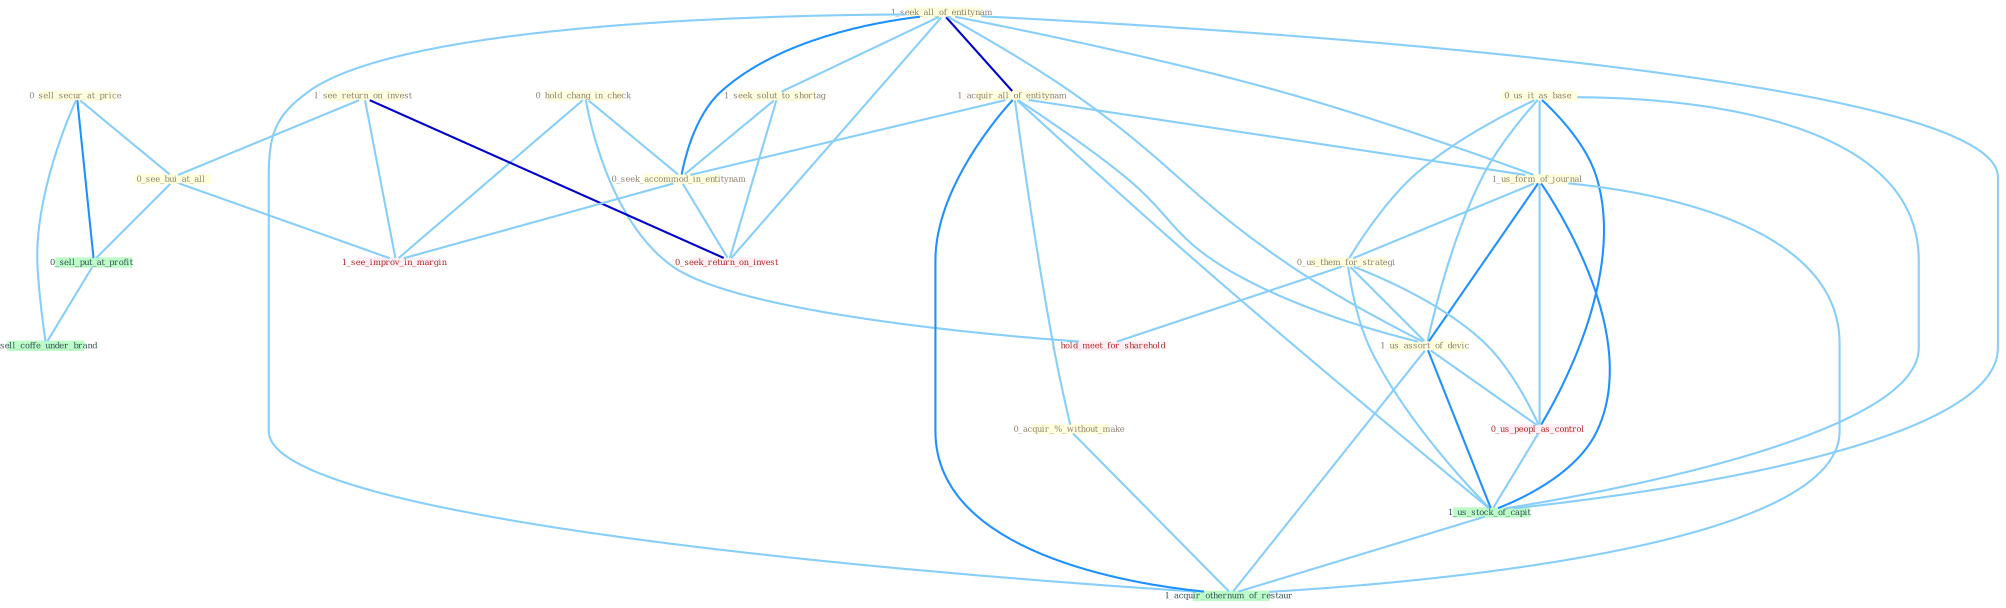Graph G{ 
    node
    [shape=polygon,style=filled,width=.5,height=.06,color="#BDFCC9",fixedsize=true,fontsize=4,
    fontcolor="#2f4f4f"];
    {node
    [color="#ffffe0", fontcolor="#8b7d6b"] "0_hold_chang_in_check " "0_sell_secur_at_price " "1_see_return_on_invest " "0_see_bui_at_all " "1_seek_all_of_entitynam " "1_acquir_all_of_entitynam " "1_seek_solut_to_shortag " "0_us_it_as_base " "1_us_form_of_journal " "0_acquir_%_without_make " "0_us_them_for_strategi " "1_us_assort_of_devic " "0_seek_accommod_in_entitynam "}
{node [color="#fff0f5", fontcolor="#b22222"] "0_us_peopl_as_control " "0_seek_return_on_invest " "1_see_improv_in_margin " "1_hold_meet_for_sharehold "}
edge [color="#B0E2FF"];

	"0_hold_chang_in_check " -- "0_seek_accommod_in_entitynam " [w="1", color="#87cefa" ];
	"0_hold_chang_in_check " -- "1_see_improv_in_margin " [w="1", color="#87cefa" ];
	"0_hold_chang_in_check " -- "1_hold_meet_for_sharehold " [w="1", color="#87cefa" ];
	"0_sell_secur_at_price " -- "0_see_bui_at_all " [w="1", color="#87cefa" ];
	"0_sell_secur_at_price " -- "0_sell_put_at_profit " [w="2", color="#1e90ff" , len=0.8];
	"0_sell_secur_at_price " -- "0_sell_coffe_under_brand " [w="1", color="#87cefa" ];
	"1_see_return_on_invest " -- "0_see_bui_at_all " [w="1", color="#87cefa" ];
	"1_see_return_on_invest " -- "0_seek_return_on_invest " [w="3", color="#0000cd" , len=0.6];
	"1_see_return_on_invest " -- "1_see_improv_in_margin " [w="1", color="#87cefa" ];
	"0_see_bui_at_all " -- "0_sell_put_at_profit " [w="1", color="#87cefa" ];
	"0_see_bui_at_all " -- "1_see_improv_in_margin " [w="1", color="#87cefa" ];
	"1_seek_all_of_entitynam " -- "1_acquir_all_of_entitynam " [w="3", color="#0000cd" , len=0.6];
	"1_seek_all_of_entitynam " -- "1_seek_solut_to_shortag " [w="1", color="#87cefa" ];
	"1_seek_all_of_entitynam " -- "1_us_form_of_journal " [w="1", color="#87cefa" ];
	"1_seek_all_of_entitynam " -- "1_us_assort_of_devic " [w="1", color="#87cefa" ];
	"1_seek_all_of_entitynam " -- "0_seek_accommod_in_entitynam " [w="2", color="#1e90ff" , len=0.8];
	"1_seek_all_of_entitynam " -- "0_seek_return_on_invest " [w="1", color="#87cefa" ];
	"1_seek_all_of_entitynam " -- "1_us_stock_of_capit " [w="1", color="#87cefa" ];
	"1_seek_all_of_entitynam " -- "1_acquir_othernum_of_restaur " [w="1", color="#87cefa" ];
	"1_acquir_all_of_entitynam " -- "1_us_form_of_journal " [w="1", color="#87cefa" ];
	"1_acquir_all_of_entitynam " -- "0_acquir_%_without_make " [w="1", color="#87cefa" ];
	"1_acquir_all_of_entitynam " -- "1_us_assort_of_devic " [w="1", color="#87cefa" ];
	"1_acquir_all_of_entitynam " -- "0_seek_accommod_in_entitynam " [w="1", color="#87cefa" ];
	"1_acquir_all_of_entitynam " -- "1_us_stock_of_capit " [w="1", color="#87cefa" ];
	"1_acquir_all_of_entitynam " -- "1_acquir_othernum_of_restaur " [w="2", color="#1e90ff" , len=0.8];
	"1_seek_solut_to_shortag " -- "0_seek_accommod_in_entitynam " [w="1", color="#87cefa" ];
	"1_seek_solut_to_shortag " -- "0_seek_return_on_invest " [w="1", color="#87cefa" ];
	"0_us_it_as_base " -- "1_us_form_of_journal " [w="1", color="#87cefa" ];
	"0_us_it_as_base " -- "0_us_them_for_strategi " [w="1", color="#87cefa" ];
	"0_us_it_as_base " -- "1_us_assort_of_devic " [w="1", color="#87cefa" ];
	"0_us_it_as_base " -- "0_us_peopl_as_control " [w="2", color="#1e90ff" , len=0.8];
	"0_us_it_as_base " -- "1_us_stock_of_capit " [w="1", color="#87cefa" ];
	"1_us_form_of_journal " -- "0_us_them_for_strategi " [w="1", color="#87cefa" ];
	"1_us_form_of_journal " -- "1_us_assort_of_devic " [w="2", color="#1e90ff" , len=0.8];
	"1_us_form_of_journal " -- "0_us_peopl_as_control " [w="1", color="#87cefa" ];
	"1_us_form_of_journal " -- "1_us_stock_of_capit " [w="2", color="#1e90ff" , len=0.8];
	"1_us_form_of_journal " -- "1_acquir_othernum_of_restaur " [w="1", color="#87cefa" ];
	"0_acquir_%_without_make " -- "1_acquir_othernum_of_restaur " [w="1", color="#87cefa" ];
	"0_us_them_for_strategi " -- "1_us_assort_of_devic " [w="1", color="#87cefa" ];
	"0_us_them_for_strategi " -- "0_us_peopl_as_control " [w="1", color="#87cefa" ];
	"0_us_them_for_strategi " -- "1_us_stock_of_capit " [w="1", color="#87cefa" ];
	"0_us_them_for_strategi " -- "1_hold_meet_for_sharehold " [w="1", color="#87cefa" ];
	"1_us_assort_of_devic " -- "0_us_peopl_as_control " [w="1", color="#87cefa" ];
	"1_us_assort_of_devic " -- "1_us_stock_of_capit " [w="2", color="#1e90ff" , len=0.8];
	"1_us_assort_of_devic " -- "1_acquir_othernum_of_restaur " [w="1", color="#87cefa" ];
	"0_seek_accommod_in_entitynam " -- "0_seek_return_on_invest " [w="1", color="#87cefa" ];
	"0_seek_accommod_in_entitynam " -- "1_see_improv_in_margin " [w="1", color="#87cefa" ];
	"0_us_peopl_as_control " -- "1_us_stock_of_capit " [w="1", color="#87cefa" ];
	"0_sell_put_at_profit " -- "0_sell_coffe_under_brand " [w="1", color="#87cefa" ];
	"1_us_stock_of_capit " -- "1_acquir_othernum_of_restaur " [w="1", color="#87cefa" ];
}